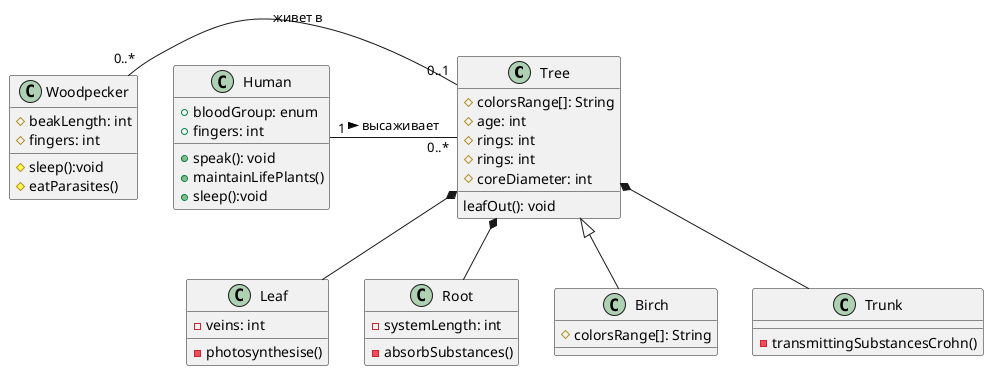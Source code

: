 @startuml
class           Tree {
  # colorsRange[]: String
  # age: int
  # rings: int
  # rings: int
  # coreDiameter: int
  leafOut(): void
}
class           Human {
  + bloodGroup: enum
  + fingers: int
  + speak(): void
  + maintainLifePlants()
  + sleep():void
}

class           Leaf{
  - veins: int
  - photosynthesise()
}

class           Root{
  - systemLength: int
  - absorbSubstances()
}

class           Birch{
  # colorsRange[]: String

}

class           Trunk {
  - transmittingSubstancesCrohn()

}

class           Woodpecker {
  # beakLength: int
  # fingers: int
  # sleep():void
  # eatParasites()
}


Tree <|-- Birch
Tree *-- Trunk
Tree *-- Root
Tree *-- Leaf
Woodpecker "0..*" - "0..1" Tree: живет в
Human "1" - "0..*" Tree: высаживает >
@enduml
